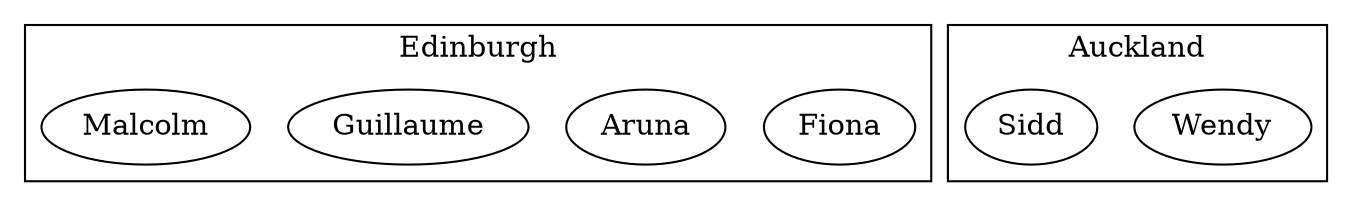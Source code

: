 digraph G {

        subgraph cluster_Edinburgh {
            label="Edinburgh"
            "Fiona"
            "Aruna"
            "Guillaume"
            "Malcolm"
        }
        subgraph cluster_Auckland {
            label="Auckland"
            "Wendy"
            "Sidd"
        }
}